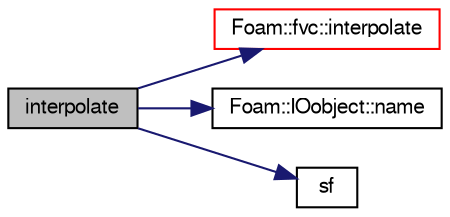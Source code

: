 digraph "interpolate"
{
  bgcolor="transparent";
  edge [fontname="FreeSans",fontsize="10",labelfontname="FreeSans",labelfontsize="10"];
  node [fontname="FreeSans",fontsize="10",shape=record];
  rankdir="LR";
  Node136341 [label="interpolate",height=0.2,width=0.4,color="black", fillcolor="grey75", style="filled", fontcolor="black"];
  Node136341 -> Node136342 [color="midnightblue",fontsize="10",style="solid",fontname="FreeSans"];
  Node136342 [label="Foam::fvc::interpolate",height=0.2,width=0.4,color="red",URL="$a21134.html#addbc18784300dd0955a9bf79f8e2c43b"];
  Node136341 -> Node136345 [color="midnightblue",fontsize="10",style="solid",fontname="FreeSans"];
  Node136345 [label="Foam::IOobject::name",height=0.2,width=0.4,color="black",URL="$a26142.html#acc80e00a8ac919288fb55bd14cc88bf6",tooltip="Return name. "];
  Node136341 -> Node136346 [color="midnightblue",fontsize="10",style="solid",fontname="FreeSans"];
  Node136346 [label="sf",height=0.2,width=0.4,color="black",URL="$a19016.html#ab318caaec810447a252e6134c88a7a77"];
}
